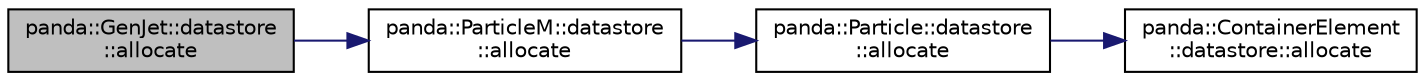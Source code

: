 digraph "panda::GenJet::datastore::allocate"
{
 // INTERACTIVE_SVG=YES
  edge [fontname="Helvetica",fontsize="10",labelfontname="Helvetica",labelfontsize="10"];
  node [fontname="Helvetica",fontsize="10",shape=record];
  rankdir="LR";
  Node1 [label="panda::GenJet::datastore\l::allocate",height=0.2,width=0.4,color="black", fillcolor="grey75", style="filled" fontcolor="black"];
  Node1 -> Node2 [color="midnightblue",fontsize="10",style="solid"];
  Node2 [label="panda::ParticleM::datastore\l::allocate",height=0.2,width=0.4,color="black", fillcolor="white", style="filled",URL="$structpanda_1_1ParticleM_1_1datastore.html#aafc17a88cf8425ff45a00b5fd2eb5751"];
  Node2 -> Node3 [color="midnightblue",fontsize="10",style="solid"];
  Node3 [label="panda::Particle::datastore\l::allocate",height=0.2,width=0.4,color="black", fillcolor="white", style="filled",URL="$structpanda_1_1Particle_1_1datastore.html#aab4009a97b5f3cc30eaf61cd7dbf2e3d"];
  Node3 -> Node4 [color="midnightblue",fontsize="10",style="solid"];
  Node4 [label="panda::ContainerElement\l::datastore::allocate",height=0.2,width=0.4,color="black", fillcolor="white", style="filled",URL="$structpanda_1_1ContainerElement_1_1datastore.html#ae203568d73154e9890a7d6d00e6b6301"];
}

